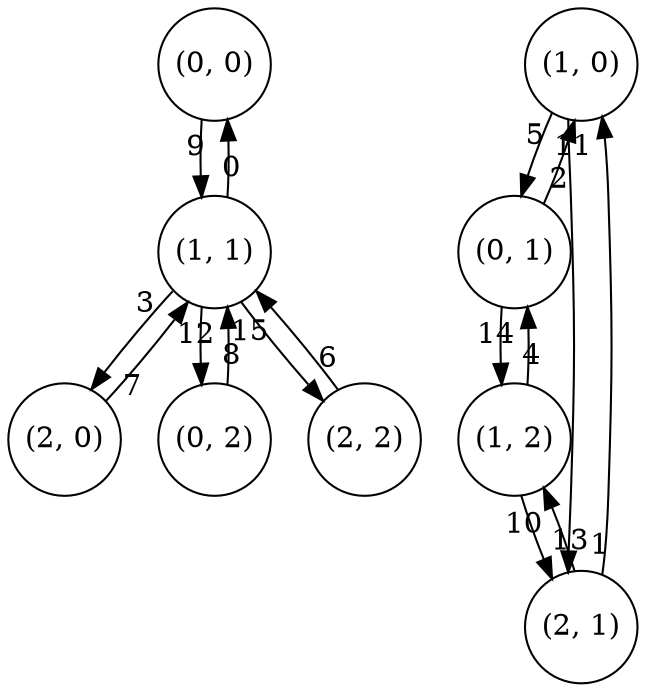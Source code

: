 digraph {
	"(0, 0)" [pos="0.0,0.0!" width=0.75 height=0.75 fixedsize=True]
	"(1, 0)" [pos="1.75,0.0!" width=0.75 height=0.75 fixedsize=True]
	"(2, 0)" [pos="3.5,0.0!" width=0.75 height=0.75 fixedsize=True]
	"(0, 1)" [pos="0.0,1.75!" width=0.75 height=0.75 fixedsize=True]
	"(1, 1)" [pos="1.75,1.75!" width=0.75 height=0.75 fixedsize=True]
	"(2, 1)" [pos="3.5,1.75!" width=0.75 height=0.75 fixedsize=True]
	"(0, 2)" [pos="0.0,3.5!" width=0.75 height=0.75 fixedsize=True]
	"(1, 2)" [pos="1.75,3.5!" width=0.75 height=0.75 fixedsize=True]
	"(2, 2)" [pos="3.5,3.5!" width=0.75 height=0.75 fixedsize=True]

	 "(0, 0)" -> "(1, 1)"[headlabel=0 labeldistance=2 labelangle=-50];
	 "(1, 0)" -> "(2, 1)"[headlabel=1 labeldistance=2 labelangle=-50];
	 "(1, 0)" -> "(0, 1)"[headlabel=2 labeldistance=2 labelangle=-50];
	 "(2, 0)" -> "(1, 1)"[headlabel=3 labeldistance=2 labelangle=-50];
	 "(0, 1)" -> "(1, 2)"[headlabel=4 labeldistance=2 labelangle=-50];
	 "(0, 1)" -> "(1, 0)"[headlabel=5 labeldistance=2 labelangle=-50];
	 "(1, 1)" -> "(2, 2)"[headlabel=6 labeldistance=2 labelangle=-50];
	 "(1, 1)" -> "(2, 0)"[headlabel=7 labeldistance=2 labelangle=-50];
	 "(1, 1)" -> "(0, 2)"[headlabel=8 labeldistance=2 labelangle=-50];
	 "(1, 1)" -> "(0, 0)"[headlabel=9 labeldistance=2 labelangle=-50];
	 "(2, 1)" -> "(1, 2)"[headlabel=10 labeldistance=2 labelangle=-50];
	 "(2, 1)" -> "(1, 0)"[headlabel=11 labeldistance=2 labelangle=-50];
	 "(0, 2)" -> "(1, 1)"[headlabel=12 labeldistance=2 labelangle=-50];
	 "(1, 2)" -> "(2, 1)"[headlabel=13 labeldistance=2 labelangle=-50];
	 "(1, 2)" -> "(0, 1)"[headlabel=14 labeldistance=2 labelangle=-50];
	 "(2, 2)" -> "(1, 1)"[headlabel=15 labeldistance=2 labelangle=-50];
}
